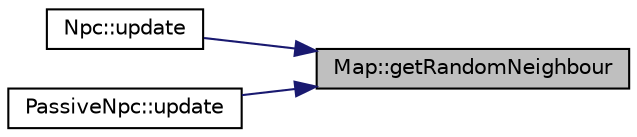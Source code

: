 digraph "Map::getRandomNeighbour"
{
 // LATEX_PDF_SIZE
  edge [fontname="Helvetica",fontsize="10",labelfontname="Helvetica",labelfontsize="10"];
  node [fontname="Helvetica",fontsize="10",shape=record];
  rankdir="RL";
  Node1 [label="Map::getRandomNeighbour",height=0.2,width=0.4,color="black", fillcolor="grey75", style="filled", fontcolor="black",tooltip="Gets a random neighbour of the given coordinates."];
  Node1 -> Node2 [dir="back",color="midnightblue",fontsize="10",style="solid",fontname="Helvetica"];
  Node2 [label="Npc::update",height=0.2,width=0.4,color="black", fillcolor="white", style="filled",URL="$classNpc.html#a02469aac6500ae06782d0f75148d5b50",tooltip="Updates the NPC."];
  Node1 -> Node3 [dir="back",color="midnightblue",fontsize="10",style="solid",fontname="Helvetica"];
  Node3 [label="PassiveNpc::update",height=0.2,width=0.4,color="black", fillcolor="white", style="filled",URL="$classPassiveNpc.html#a09827b4717c77c7cbe16665ac954168d",tooltip="Updates the PassiveNpc."];
}
